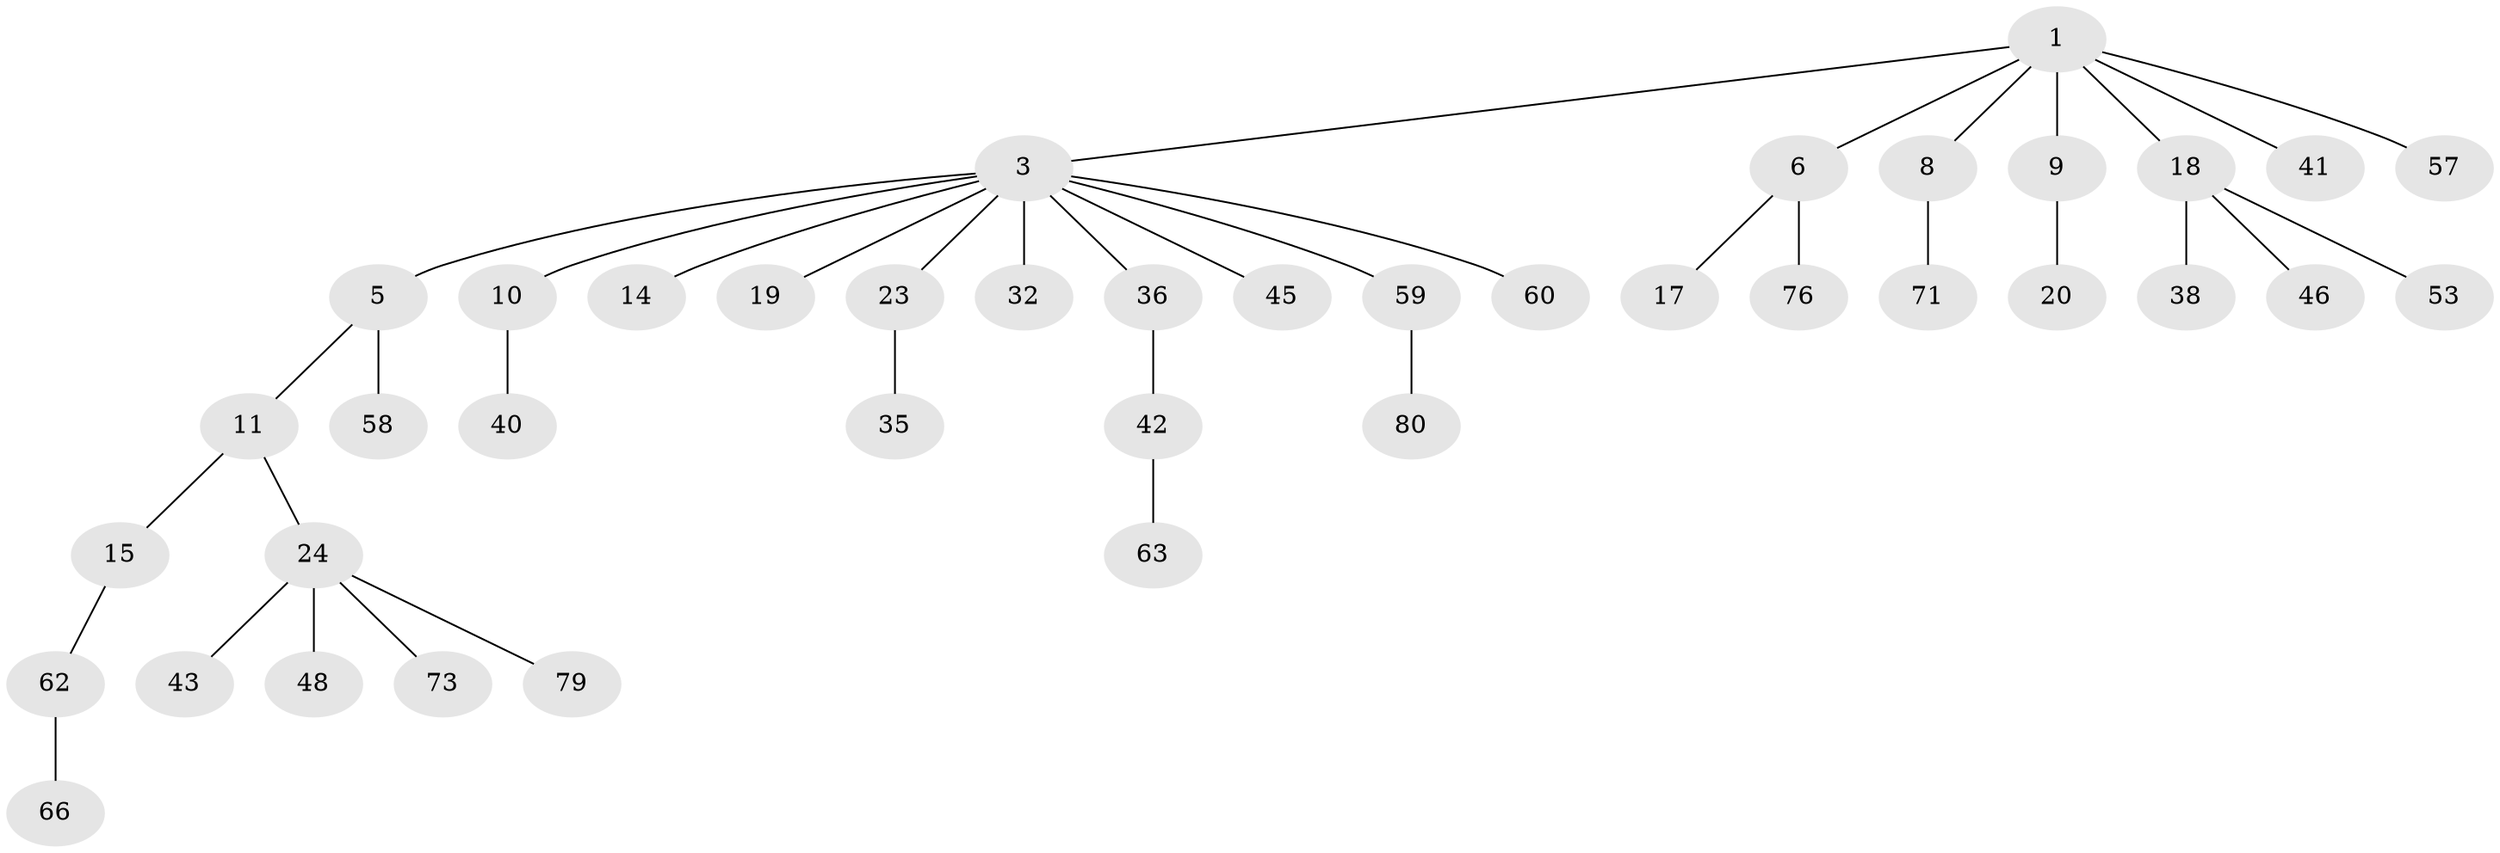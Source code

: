 // original degree distribution, {3: 0.2125, 6: 0.025, 7: 0.0125, 4: 0.025, 2: 0.275, 1: 0.45}
// Generated by graph-tools (version 1.1) at 2025/15/03/09/25 04:15:20]
// undirected, 40 vertices, 39 edges
graph export_dot {
graph [start="1"]
  node [color=gray90,style=filled];
  1 [super="+2"];
  3 [super="+4+13+7+12+78"];
  5;
  6;
  8 [super="+26"];
  9 [super="+37"];
  10 [super="+21+25"];
  11 [super="+16"];
  14 [super="+56"];
  15 [super="+30"];
  17 [super="+44"];
  18 [super="+34+27"];
  19 [super="+22"];
  20 [super="+47"];
  23 [super="+65"];
  24 [super="+52+29+33"];
  32 [super="+50"];
  35 [super="+68+49"];
  36;
  38 [super="+67"];
  40;
  41 [super="+54"];
  42 [super="+75"];
  43 [super="+74"];
  45 [super="+61"];
  46;
  48;
  53;
  57;
  58;
  59;
  60;
  62;
  63;
  66;
  71;
  73;
  76 [super="+77"];
  79;
  80;
  1 -- 8;
  1 -- 41;
  1 -- 18;
  1 -- 3;
  1 -- 6;
  1 -- 9;
  1 -- 57;
  3 -- 59;
  3 -- 10;
  3 -- 5;
  3 -- 36;
  3 -- 32;
  3 -- 23;
  3 -- 60;
  3 -- 14;
  3 -- 19;
  3 -- 45;
  5 -- 11;
  5 -- 58;
  6 -- 17;
  6 -- 76;
  8 -- 71;
  9 -- 20;
  10 -- 40;
  11 -- 15;
  11 -- 24;
  15 -- 62;
  18 -- 53;
  18 -- 38;
  18 -- 46;
  23 -- 35;
  24 -- 48;
  24 -- 73;
  24 -- 43;
  24 -- 79;
  36 -- 42;
  42 -- 63;
  59 -- 80;
  62 -- 66;
}
